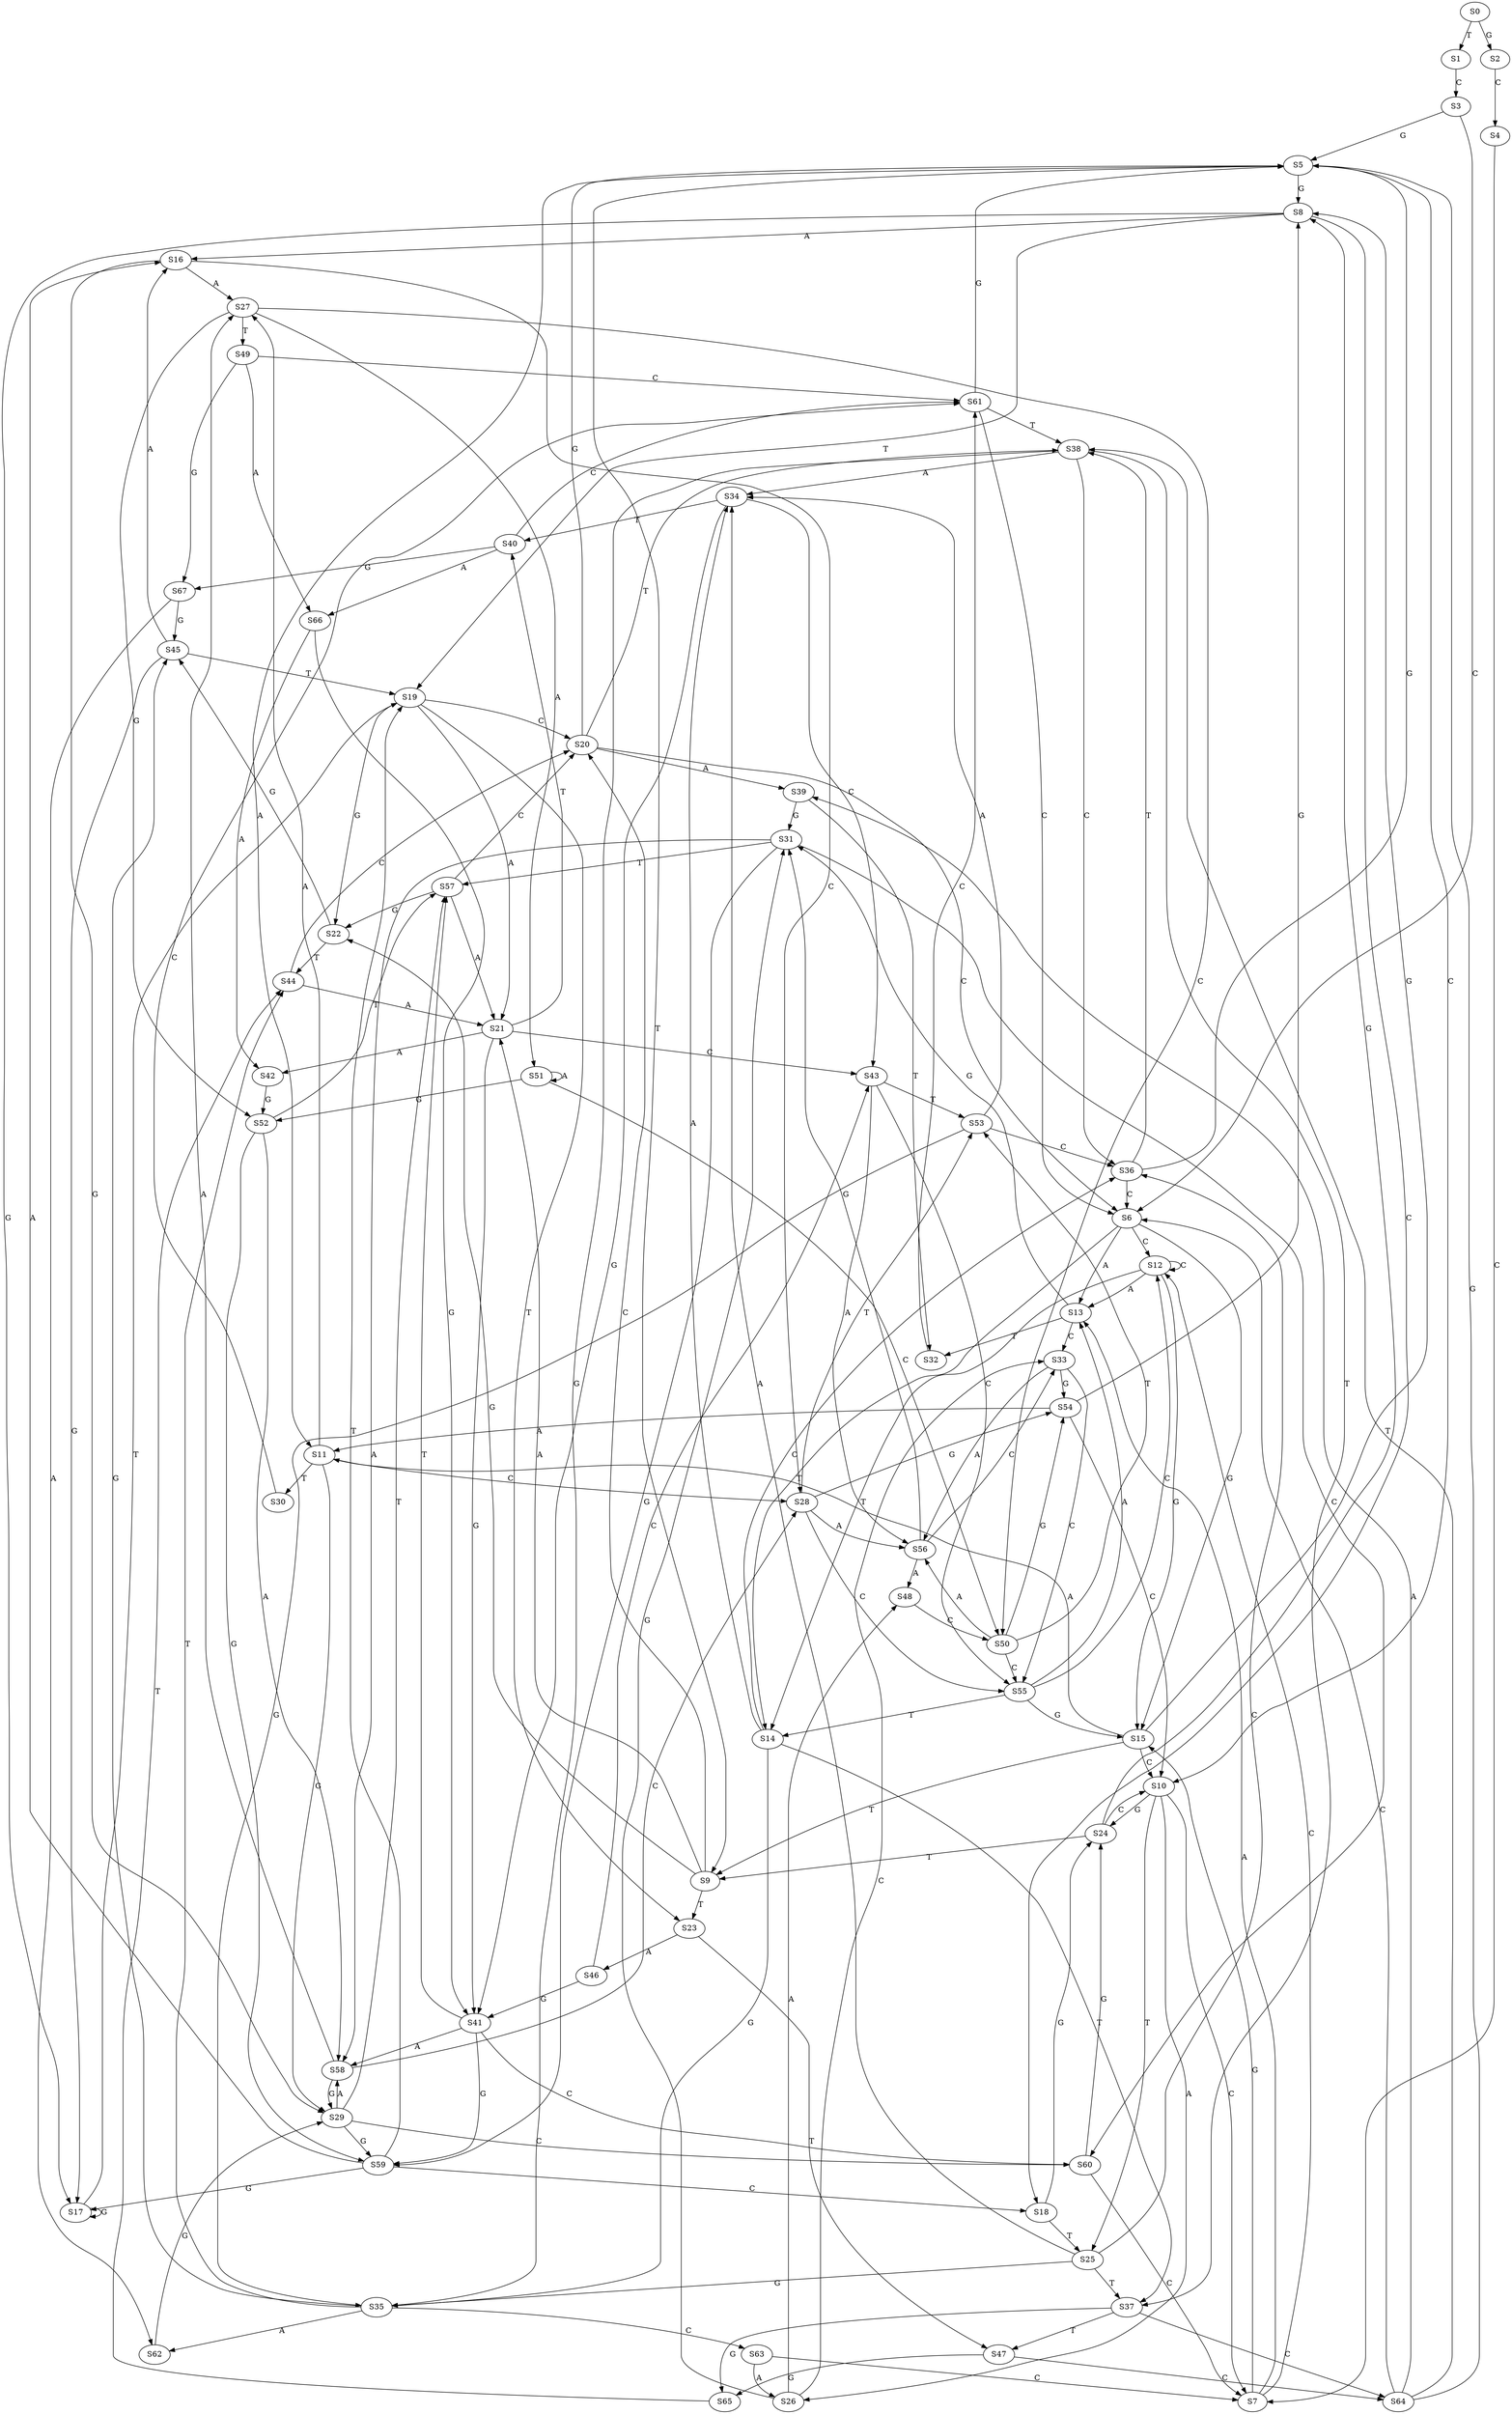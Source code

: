 strict digraph  {
	S0 -> S1 [ label = T ];
	S0 -> S2 [ label = G ];
	S1 -> S3 [ label = C ];
	S2 -> S4 [ label = C ];
	S3 -> S5 [ label = G ];
	S3 -> S6 [ label = C ];
	S4 -> S7 [ label = C ];
	S5 -> S8 [ label = G ];
	S5 -> S9 [ label = T ];
	S5 -> S10 [ label = C ];
	S5 -> S11 [ label = A ];
	S6 -> S12 [ label = C ];
	S6 -> S13 [ label = A ];
	S6 -> S14 [ label = T ];
	S6 -> S15 [ label = G ];
	S7 -> S15 [ label = G ];
	S7 -> S13 [ label = A ];
	S7 -> S12 [ label = C ];
	S8 -> S16 [ label = A ];
	S8 -> S17 [ label = G ];
	S8 -> S18 [ label = C ];
	S8 -> S19 [ label = T ];
	S9 -> S20 [ label = C ];
	S9 -> S21 [ label = A ];
	S9 -> S22 [ label = G ];
	S9 -> S23 [ label = T ];
	S10 -> S24 [ label = G ];
	S10 -> S25 [ label = T ];
	S10 -> S7 [ label = C ];
	S10 -> S26 [ label = A ];
	S11 -> S27 [ label = A ];
	S11 -> S28 [ label = C ];
	S11 -> S29 [ label = G ];
	S11 -> S30 [ label = T ];
	S12 -> S15 [ label = G ];
	S12 -> S12 [ label = C ];
	S12 -> S13 [ label = A ];
	S12 -> S14 [ label = T ];
	S13 -> S31 [ label = G ];
	S13 -> S32 [ label = T ];
	S13 -> S33 [ label = C ];
	S14 -> S34 [ label = A ];
	S14 -> S35 [ label = G ];
	S14 -> S36 [ label = C ];
	S14 -> S37 [ label = T ];
	S15 -> S11 [ label = A ];
	S15 -> S8 [ label = G ];
	S15 -> S9 [ label = T ];
	S15 -> S10 [ label = C ];
	S16 -> S27 [ label = A ];
	S16 -> S28 [ label = C ];
	S16 -> S29 [ label = G ];
	S17 -> S19 [ label = T ];
	S17 -> S17 [ label = G ];
	S18 -> S25 [ label = T ];
	S18 -> S24 [ label = G ];
	S19 -> S21 [ label = A ];
	S19 -> S22 [ label = G ];
	S19 -> S23 [ label = T ];
	S19 -> S20 [ label = C ];
	S20 -> S38 [ label = T ];
	S20 -> S5 [ label = G ];
	S20 -> S39 [ label = A ];
	S20 -> S6 [ label = C ];
	S21 -> S40 [ label = T ];
	S21 -> S41 [ label = G ];
	S21 -> S42 [ label = A ];
	S21 -> S43 [ label = C ];
	S22 -> S44 [ label = T ];
	S22 -> S45 [ label = G ];
	S23 -> S46 [ label = A ];
	S23 -> S47 [ label = T ];
	S24 -> S8 [ label = G ];
	S24 -> S10 [ label = C ];
	S24 -> S9 [ label = T ];
	S25 -> S34 [ label = A ];
	S25 -> S36 [ label = C ];
	S25 -> S37 [ label = T ];
	S25 -> S35 [ label = G ];
	S26 -> S31 [ label = G ];
	S26 -> S48 [ label = A ];
	S26 -> S33 [ label = C ];
	S27 -> S49 [ label = T ];
	S27 -> S50 [ label = C ];
	S27 -> S51 [ label = A ];
	S27 -> S52 [ label = G ];
	S28 -> S53 [ label = T ];
	S28 -> S54 [ label = G ];
	S28 -> S55 [ label = C ];
	S28 -> S56 [ label = A ];
	S29 -> S57 [ label = T ];
	S29 -> S58 [ label = A ];
	S29 -> S59 [ label = G ];
	S29 -> S60 [ label = C ];
	S30 -> S61 [ label = C ];
	S31 -> S59 [ label = G ];
	S31 -> S57 [ label = T ];
	S31 -> S58 [ label = A ];
	S31 -> S60 [ label = C ];
	S32 -> S61 [ label = C ];
	S33 -> S55 [ label = C ];
	S33 -> S56 [ label = A ];
	S33 -> S54 [ label = G ];
	S34 -> S41 [ label = G ];
	S34 -> S40 [ label = T ];
	S34 -> S43 [ label = C ];
	S35 -> S62 [ label = A ];
	S35 -> S63 [ label = C ];
	S35 -> S44 [ label = T ];
	S35 -> S45 [ label = G ];
	S36 -> S38 [ label = T ];
	S36 -> S5 [ label = G ];
	S36 -> S6 [ label = C ];
	S37 -> S64 [ label = C ];
	S37 -> S65 [ label = G ];
	S37 -> S47 [ label = T ];
	S38 -> S35 [ label = G ];
	S38 -> S36 [ label = C ];
	S38 -> S34 [ label = A ];
	S38 -> S37 [ label = T ];
	S39 -> S32 [ label = T ];
	S39 -> S31 [ label = G ];
	S40 -> S61 [ label = C ];
	S40 -> S66 [ label = A ];
	S40 -> S67 [ label = G ];
	S41 -> S57 [ label = T ];
	S41 -> S58 [ label = A ];
	S41 -> S60 [ label = C ];
	S41 -> S59 [ label = G ];
	S42 -> S52 [ label = G ];
	S43 -> S55 [ label = C ];
	S43 -> S53 [ label = T ];
	S43 -> S56 [ label = A ];
	S44 -> S20 [ label = C ];
	S44 -> S21 [ label = A ];
	S45 -> S19 [ label = T ];
	S45 -> S17 [ label = G ];
	S45 -> S16 [ label = A ];
	S46 -> S43 [ label = C ];
	S46 -> S41 [ label = G ];
	S47 -> S65 [ label = G ];
	S47 -> S64 [ label = C ];
	S48 -> S50 [ label = C ];
	S49 -> S66 [ label = A ];
	S49 -> S61 [ label = C ];
	S49 -> S67 [ label = G ];
	S50 -> S56 [ label = A ];
	S50 -> S55 [ label = C ];
	S50 -> S54 [ label = G ];
	S50 -> S53 [ label = T ];
	S51 -> S52 [ label = G ];
	S51 -> S50 [ label = C ];
	S51 -> S51 [ label = A ];
	S52 -> S57 [ label = T ];
	S52 -> S58 [ label = A ];
	S52 -> S59 [ label = G ];
	S53 -> S34 [ label = A ];
	S53 -> S36 [ label = C ];
	S53 -> S35 [ label = G ];
	S54 -> S8 [ label = G ];
	S54 -> S11 [ label = A ];
	S54 -> S10 [ label = C ];
	S55 -> S12 [ label = C ];
	S55 -> S13 [ label = A ];
	S55 -> S14 [ label = T ];
	S55 -> S15 [ label = G ];
	S56 -> S31 [ label = G ];
	S56 -> S33 [ label = C ];
	S56 -> S48 [ label = A ];
	S57 -> S21 [ label = A ];
	S57 -> S20 [ label = C ];
	S57 -> S22 [ label = G ];
	S58 -> S27 [ label = A ];
	S58 -> S28 [ label = C ];
	S58 -> S29 [ label = G ];
	S59 -> S16 [ label = A ];
	S59 -> S19 [ label = T ];
	S59 -> S18 [ label = C ];
	S59 -> S17 [ label = G ];
	S60 -> S7 [ label = C ];
	S60 -> S24 [ label = G ];
	S61 -> S6 [ label = C ];
	S61 -> S5 [ label = G ];
	S61 -> S38 [ label = T ];
	S62 -> S29 [ label = G ];
	S63 -> S7 [ label = C ];
	S63 -> S26 [ label = A ];
	S64 -> S39 [ label = A ];
	S64 -> S38 [ label = T ];
	S64 -> S6 [ label = C ];
	S64 -> S5 [ label = G ];
	S65 -> S44 [ label = T ];
	S66 -> S41 [ label = G ];
	S66 -> S42 [ label = A ];
	S67 -> S45 [ label = G ];
	S67 -> S62 [ label = A ];
}
